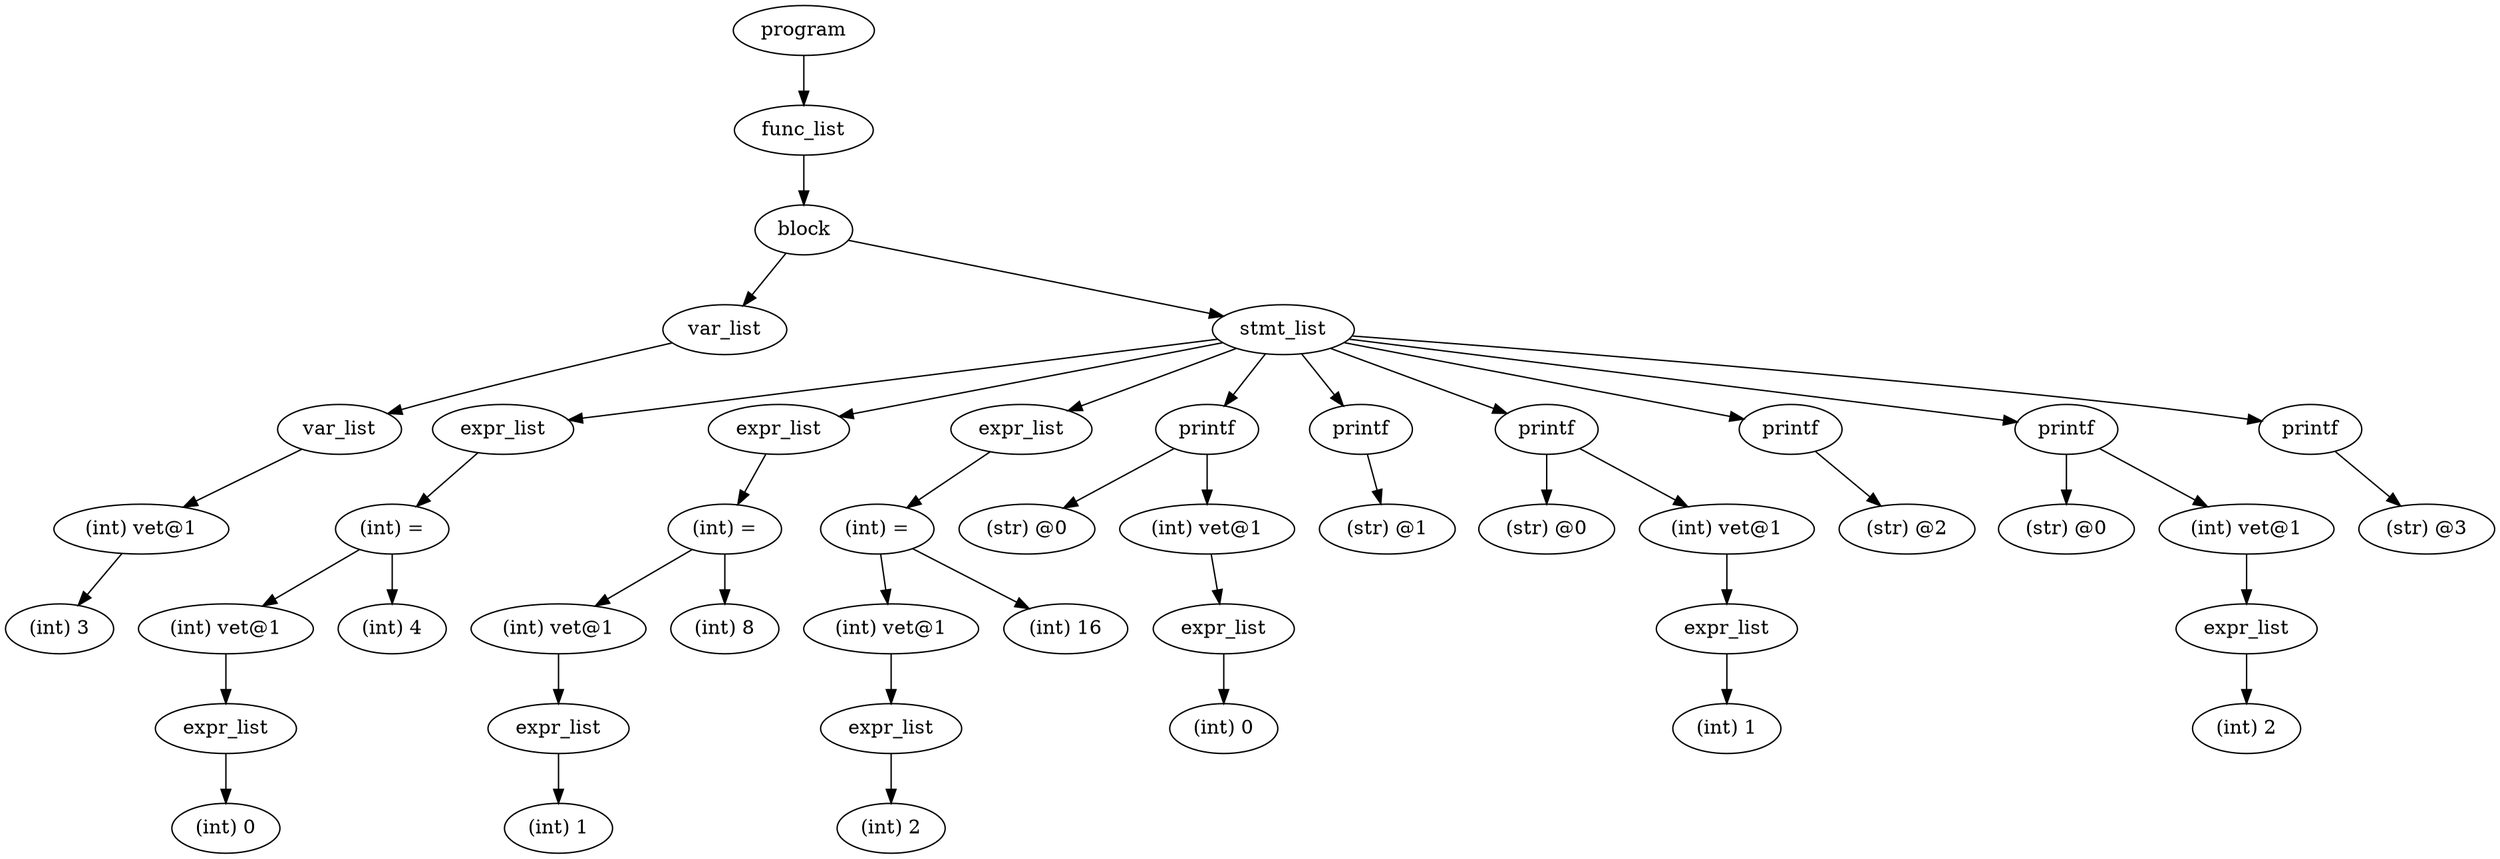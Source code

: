 digraph {
graph [ordering="out"];
node0[label="program"];
node1[label="func_list"];
node2[label="block"];
node3[label="var_list"];
node4[label="var_list"];
node5[label="(int) vet@1"];
node6[label="(int) 3"];
node5 -> node6;
node4 -> node5;
node3 -> node4;
node2 -> node3;
node7[label="stmt_list"];
node8[label="expr_list"];
node9[label="(int) ="];
node10[label="(int) vet@1"];
node11[label="expr_list"];
node12[label="(int) 0"];
node11 -> node12;
node10 -> node11;
node9 -> node10;
node13[label="(int) 4"];
node9 -> node13;
node8 -> node9;
node7 -> node8;
node14[label="expr_list"];
node15[label="(int) ="];
node16[label="(int) vet@1"];
node17[label="expr_list"];
node18[label="(int) 1"];
node17 -> node18;
node16 -> node17;
node15 -> node16;
node19[label="(int) 8"];
node15 -> node19;
node14 -> node15;
node7 -> node14;
node20[label="expr_list"];
node21[label="(int) ="];
node22[label="(int) vet@1"];
node23[label="expr_list"];
node24[label="(int) 2"];
node23 -> node24;
node22 -> node23;
node21 -> node22;
node25[label="(int) 16"];
node21 -> node25;
node20 -> node21;
node7 -> node20;
node26[label="printf"];
node27[label="(str) @0"];
node26 -> node27;
node28[label="(int) vet@1"];
node29[label="expr_list"];
node30[label="(int) 0"];
node29 -> node30;
node28 -> node29;
node26 -> node28;
node7 -> node26;
node31[label="printf"];
node32[label="(str) @1"];
node31 -> node32;
node7 -> node31;
node33[label="printf"];
node34[label="(str) @0"];
node33 -> node34;
node35[label="(int) vet@1"];
node36[label="expr_list"];
node37[label="(int) 1"];
node36 -> node37;
node35 -> node36;
node33 -> node35;
node7 -> node33;
node38[label="printf"];
node39[label="(str) @2"];
node38 -> node39;
node7 -> node38;
node40[label="printf"];
node41[label="(str) @0"];
node40 -> node41;
node42[label="(int) vet@1"];
node43[label="expr_list"];
node44[label="(int) 2"];
node43 -> node44;
node42 -> node43;
node40 -> node42;
node7 -> node40;
node45[label="printf"];
node46[label="(str) @3"];
node45 -> node46;
node7 -> node45;
node2 -> node7;
node1 -> node2;
node0 -> node1;
}
